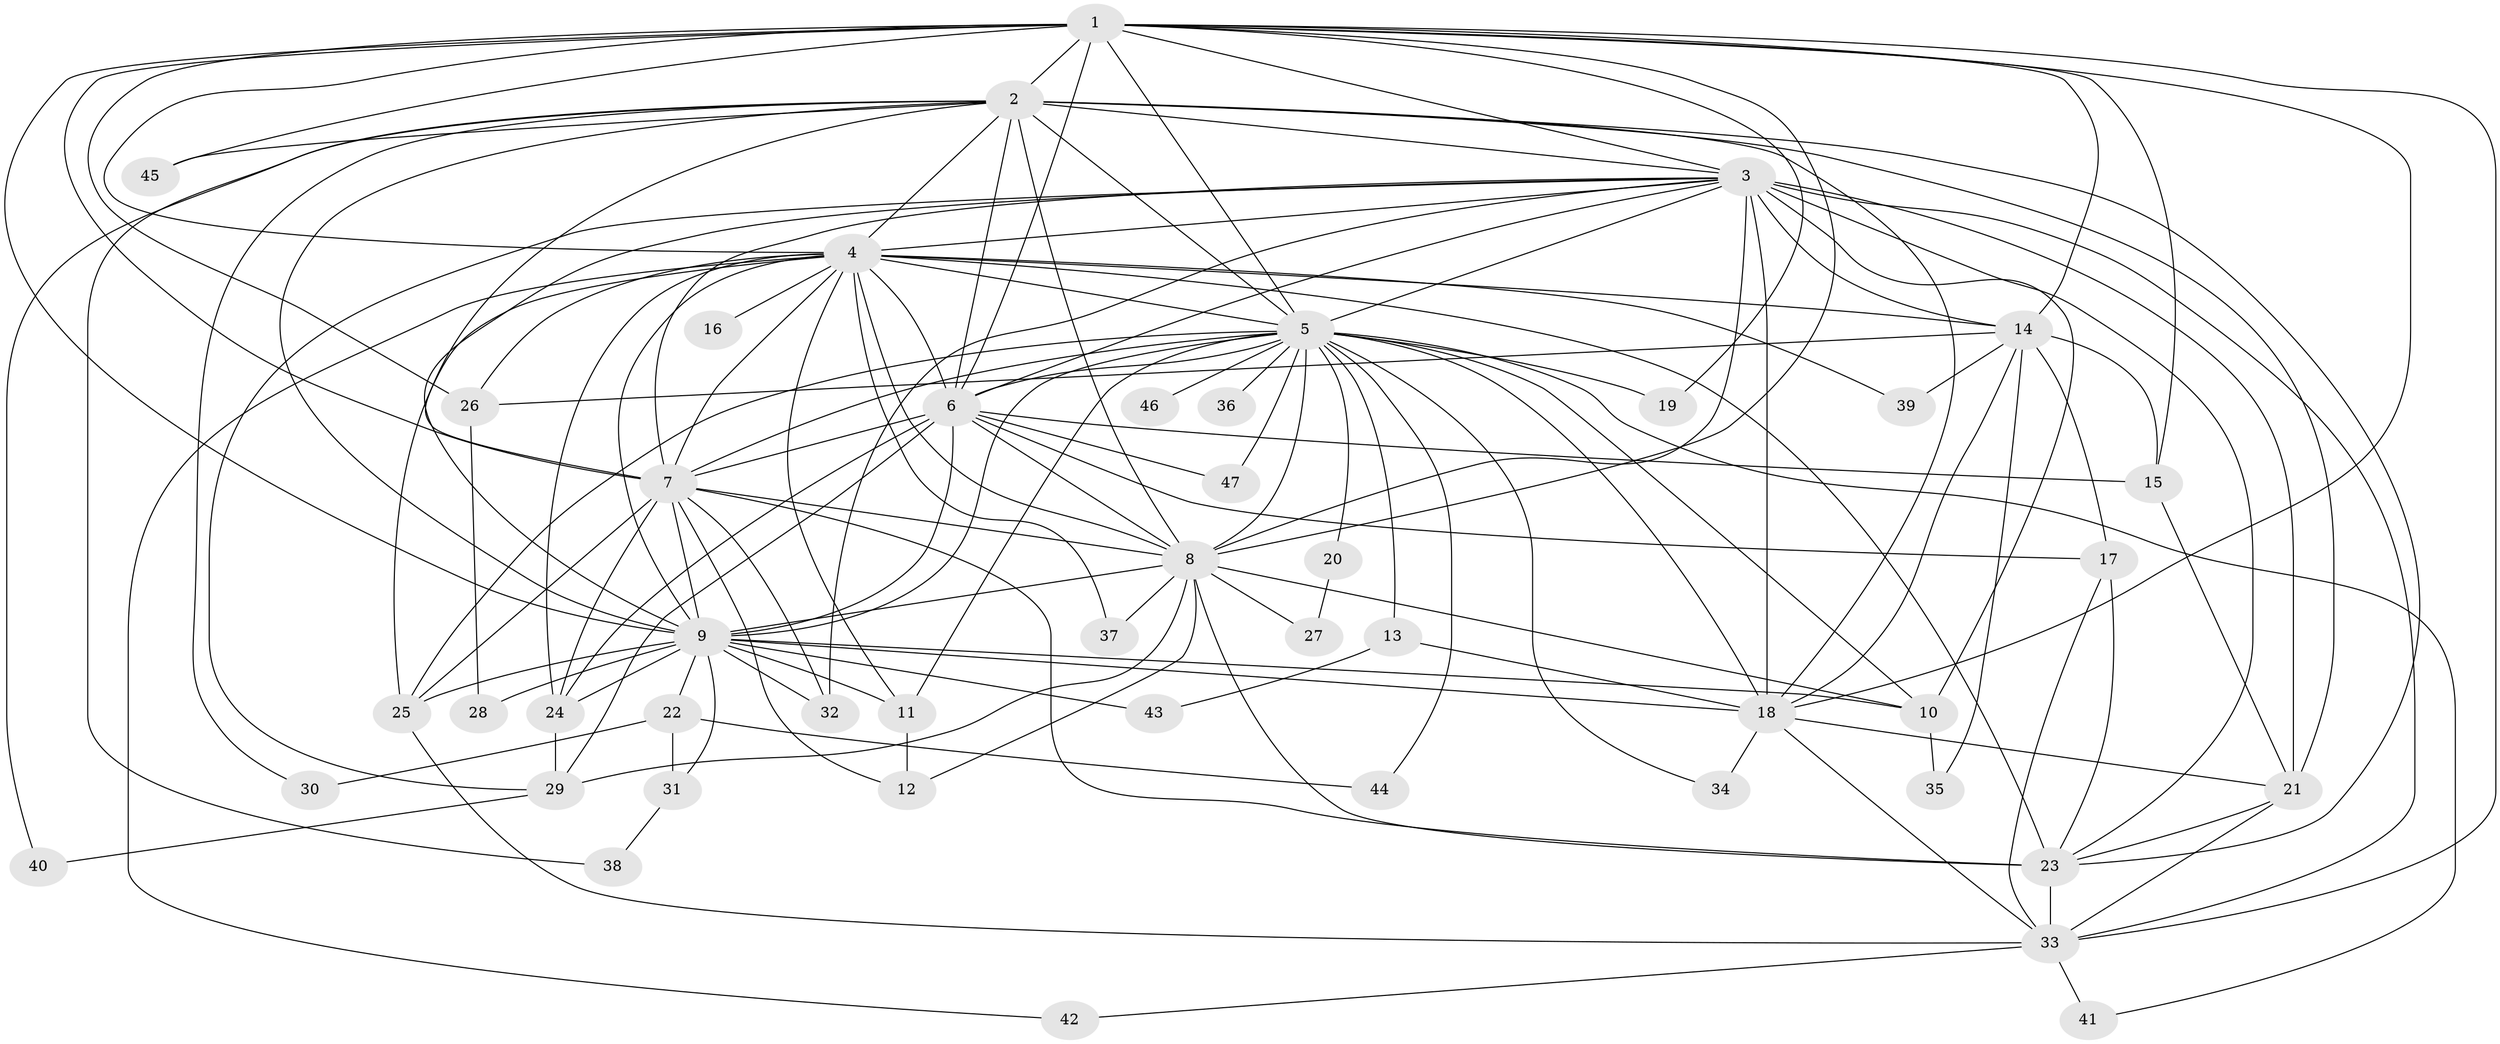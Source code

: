 // original degree distribution, {19: 0.010638297872340425, 16: 0.010638297872340425, 26: 0.010638297872340425, 15: 0.010638297872340425, 21: 0.02127659574468085, 28: 0.010638297872340425, 17: 0.02127659574468085, 22: 0.010638297872340425, 4: 0.09574468085106383, 3: 0.22340425531914893, 7: 0.010638297872340425, 5: 0.02127659574468085, 2: 0.5319148936170213, 8: 0.010638297872340425}
// Generated by graph-tools (version 1.1) at 2025/34/03/09/25 02:34:44]
// undirected, 47 vertices, 137 edges
graph export_dot {
graph [start="1"]
  node [color=gray90,style=filled];
  1;
  2;
  3;
  4;
  5;
  6;
  7;
  8;
  9;
  10;
  11;
  12;
  13;
  14;
  15;
  16;
  17;
  18;
  19;
  20;
  21;
  22;
  23;
  24;
  25;
  26;
  27;
  28;
  29;
  30;
  31;
  32;
  33;
  34;
  35;
  36;
  37;
  38;
  39;
  40;
  41;
  42;
  43;
  44;
  45;
  46;
  47;
  1 -- 2 [weight=2.0];
  1 -- 3 [weight=1.0];
  1 -- 4 [weight=2.0];
  1 -- 5 [weight=1.0];
  1 -- 6 [weight=2.0];
  1 -- 7 [weight=1.0];
  1 -- 8 [weight=1.0];
  1 -- 9 [weight=1.0];
  1 -- 14 [weight=1.0];
  1 -- 15 [weight=1.0];
  1 -- 18 [weight=1.0];
  1 -- 19 [weight=2.0];
  1 -- 26 [weight=1.0];
  1 -- 33 [weight=1.0];
  1 -- 45 [weight=1.0];
  2 -- 3 [weight=3.0];
  2 -- 4 [weight=2.0];
  2 -- 5 [weight=2.0];
  2 -- 6 [weight=3.0];
  2 -- 7 [weight=3.0];
  2 -- 8 [weight=2.0];
  2 -- 9 [weight=3.0];
  2 -- 18 [weight=1.0];
  2 -- 21 [weight=1.0];
  2 -- 23 [weight=1.0];
  2 -- 30 [weight=1.0];
  2 -- 38 [weight=1.0];
  2 -- 40 [weight=1.0];
  2 -- 45 [weight=1.0];
  3 -- 4 [weight=1.0];
  3 -- 5 [weight=1.0];
  3 -- 6 [weight=1.0];
  3 -- 7 [weight=2.0];
  3 -- 8 [weight=1.0];
  3 -- 9 [weight=1.0];
  3 -- 10 [weight=1.0];
  3 -- 14 [weight=1.0];
  3 -- 18 [weight=8.0];
  3 -- 21 [weight=1.0];
  3 -- 23 [weight=1.0];
  3 -- 29 [weight=1.0];
  3 -- 32 [weight=1.0];
  3 -- 33 [weight=1.0];
  4 -- 5 [weight=1.0];
  4 -- 6 [weight=1.0];
  4 -- 7 [weight=1.0];
  4 -- 8 [weight=1.0];
  4 -- 9 [weight=1.0];
  4 -- 11 [weight=1.0];
  4 -- 14 [weight=1.0];
  4 -- 16 [weight=1.0];
  4 -- 23 [weight=2.0];
  4 -- 24 [weight=1.0];
  4 -- 25 [weight=1.0];
  4 -- 26 [weight=1.0];
  4 -- 37 [weight=1.0];
  4 -- 39 [weight=1.0];
  4 -- 42 [weight=1.0];
  5 -- 6 [weight=1.0];
  5 -- 7 [weight=1.0];
  5 -- 8 [weight=2.0];
  5 -- 9 [weight=1.0];
  5 -- 10 [weight=1.0];
  5 -- 11 [weight=1.0];
  5 -- 13 [weight=1.0];
  5 -- 18 [weight=2.0];
  5 -- 19 [weight=1.0];
  5 -- 20 [weight=1.0];
  5 -- 25 [weight=1.0];
  5 -- 34 [weight=1.0];
  5 -- 36 [weight=1.0];
  5 -- 41 [weight=1.0];
  5 -- 44 [weight=1.0];
  5 -- 46 [weight=1.0];
  5 -- 47 [weight=1.0];
  6 -- 7 [weight=1.0];
  6 -- 8 [weight=2.0];
  6 -- 9 [weight=1.0];
  6 -- 15 [weight=1.0];
  6 -- 17 [weight=1.0];
  6 -- 24 [weight=1.0];
  6 -- 29 [weight=1.0];
  6 -- 47 [weight=1.0];
  7 -- 8 [weight=1.0];
  7 -- 9 [weight=1.0];
  7 -- 12 [weight=1.0];
  7 -- 23 [weight=7.0];
  7 -- 24 [weight=1.0];
  7 -- 25 [weight=1.0];
  7 -- 32 [weight=1.0];
  8 -- 9 [weight=2.0];
  8 -- 10 [weight=1.0];
  8 -- 12 [weight=1.0];
  8 -- 23 [weight=1.0];
  8 -- 27 [weight=1.0];
  8 -- 29 [weight=1.0];
  8 -- 37 [weight=1.0];
  9 -- 10 [weight=1.0];
  9 -- 11 [weight=1.0];
  9 -- 18 [weight=1.0];
  9 -- 22 [weight=1.0];
  9 -- 24 [weight=1.0];
  9 -- 25 [weight=1.0];
  9 -- 28 [weight=1.0];
  9 -- 31 [weight=1.0];
  9 -- 32 [weight=1.0];
  9 -- 43 [weight=1.0];
  10 -- 35 [weight=1.0];
  11 -- 12 [weight=1.0];
  13 -- 18 [weight=1.0];
  13 -- 43 [weight=1.0];
  14 -- 15 [weight=1.0];
  14 -- 17 [weight=1.0];
  14 -- 18 [weight=1.0];
  14 -- 26 [weight=2.0];
  14 -- 35 [weight=1.0];
  14 -- 39 [weight=1.0];
  15 -- 21 [weight=1.0];
  17 -- 23 [weight=1.0];
  17 -- 33 [weight=1.0];
  18 -- 21 [weight=1.0];
  18 -- 33 [weight=1.0];
  18 -- 34 [weight=1.0];
  20 -- 27 [weight=1.0];
  21 -- 23 [weight=1.0];
  21 -- 33 [weight=1.0];
  22 -- 30 [weight=1.0];
  22 -- 31 [weight=1.0];
  22 -- 44 [weight=1.0];
  23 -- 33 [weight=1.0];
  24 -- 29 [weight=1.0];
  25 -- 33 [weight=1.0];
  26 -- 28 [weight=1.0];
  29 -- 40 [weight=1.0];
  31 -- 38 [weight=1.0];
  33 -- 41 [weight=1.0];
  33 -- 42 [weight=1.0];
}
